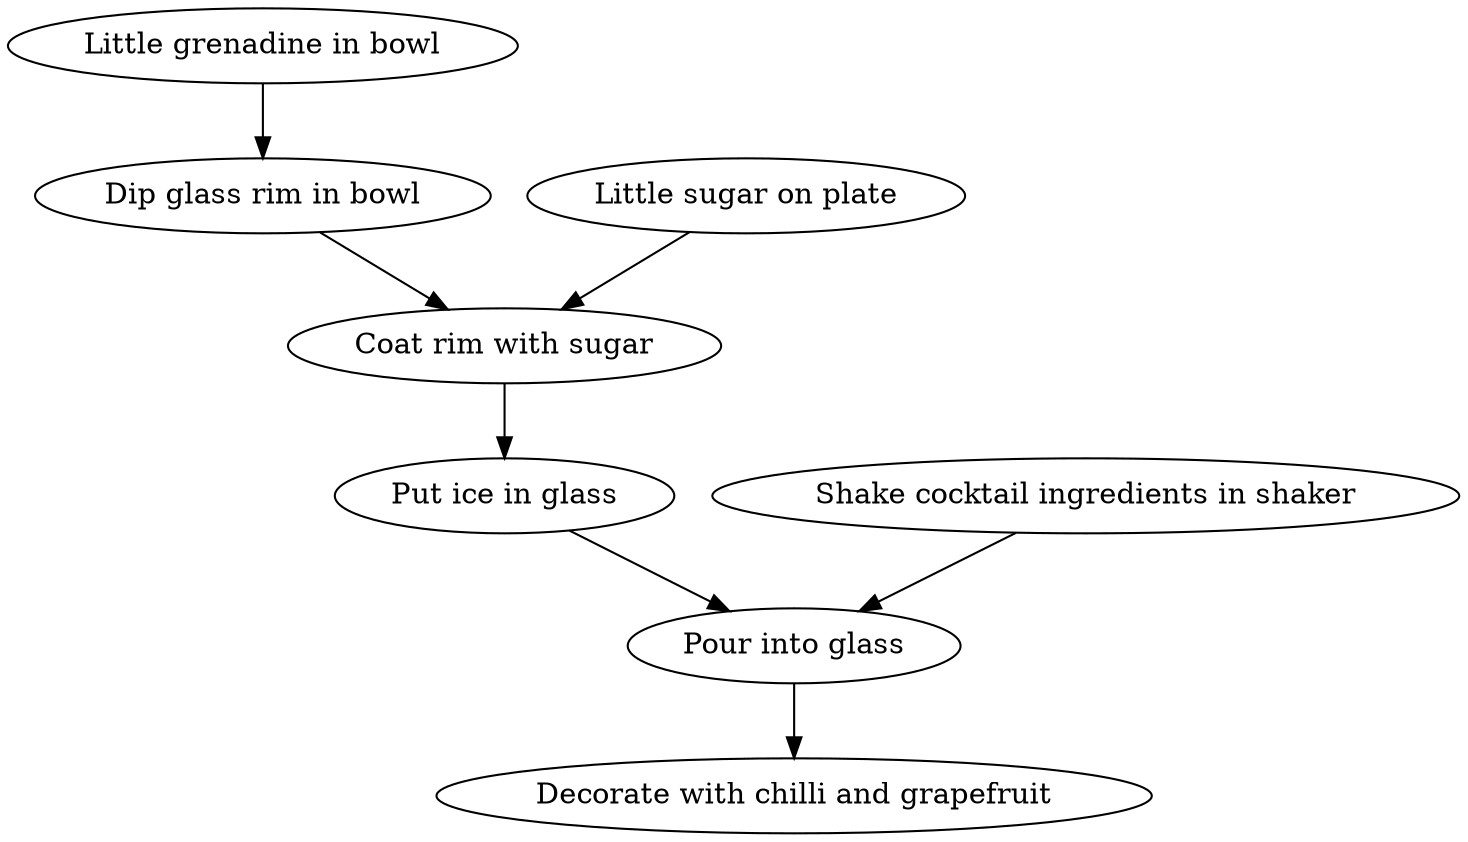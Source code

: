 digraph {
    0 [label="Little grenadine in bowl"];
    1 [label="Dip glass rim in bowl"];
    2 [label="Little sugar on plate"];
    3 [label="Coat rim with sugar"];
    4 [label="Put ice in glass"];
    5 [label="Shake cocktail ingredients in shaker"];
    6 [label="Pour into glass"];
    7 [label="Decorate with chilli and grapefruit"];
    0 -> 1;
    1 -> 3;
    2 -> 3;
    3 -> 4;
    4 -> 6;
    5 -> 6;
    6 -> 7;
}